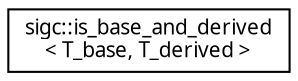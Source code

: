 digraph "Graphical Class Hierarchy"
{
  edge [fontname="Sans",fontsize="10",labelfontname="Sans",labelfontsize="10"];
  node [fontname="Sans",fontsize="10",shape=record];
  rankdir="LR";
  Node1 [label="sigc::is_base_and_derived\l\< T_base, T_derived \>",height=0.2,width=0.4,color="black", fillcolor="white", style="filled",URL="$structsigc_1_1is__base__and__derived.html",tooltip="Compile-time determination of base-class relationship in C++ (adapted to match the syntax of boost&#39;s ..."];
}
